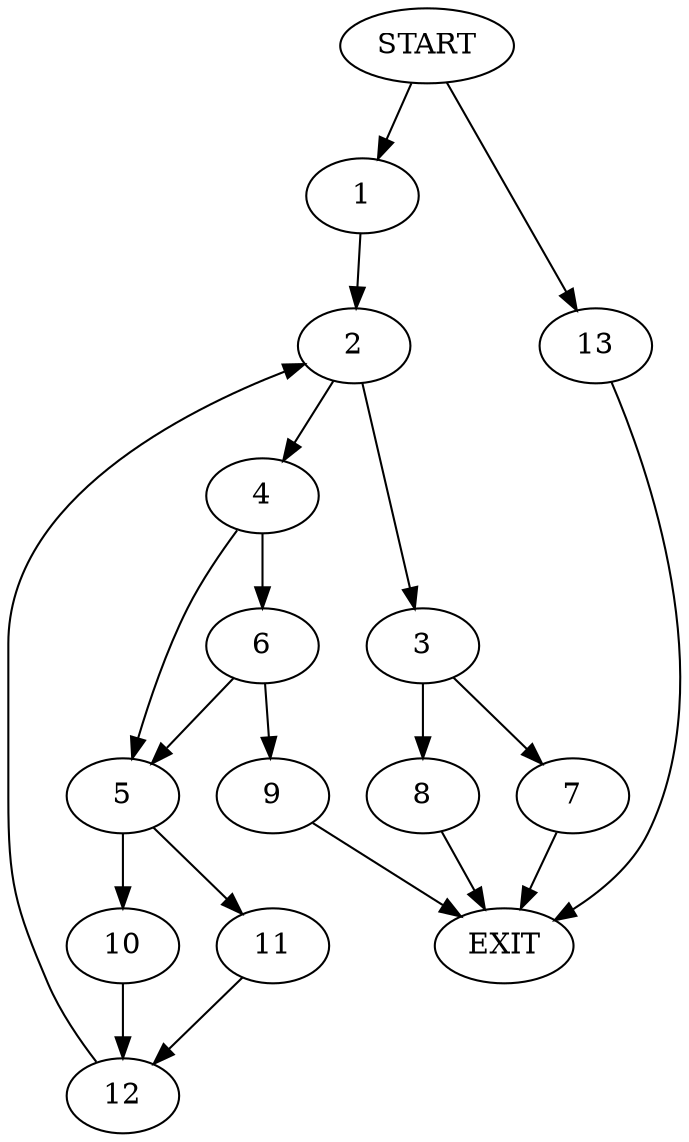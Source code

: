digraph {
0 [label="START"]
14 [label="EXIT"]
0 -> 1
1 -> 2
2 -> 3
2 -> 4
4 -> 5
4 -> 6
3 -> 7
3 -> 8
6 -> 5
6 -> 9
5 -> 10
5 -> 11
9 -> 14
11 -> 12
10 -> 12
12 -> 2
8 -> 14
7 -> 14
0 -> 13
13 -> 14
}
